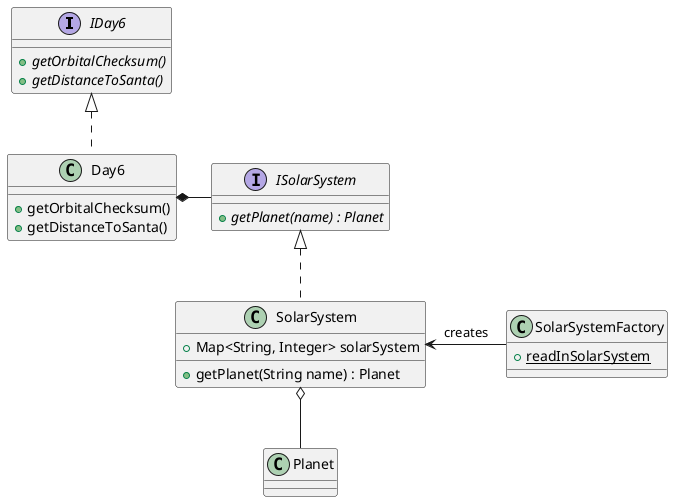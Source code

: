 @startuml
'https://plantuml.com/class-diagram

interface IDay6 {
+{abstract} getOrbitalChecksum()
+{abstract} getDistanceToSanta()
}

class Day6 {
+getOrbitalChecksum()
+getDistanceToSanta()
}


class SolarSystem {
+Map<String, Integer> solarSystem
+getPlanet(String name) : Planet
}

class SolarSystemFactory {
+{static} readInSolarSystem
}

interface ISolarSystem {
+{abstract} getPlanet(name) : Planet
}


class Planet {

}


SolarSystem <- SolarSystemFactory: creates
Day6 *- ISolarSystem
IDay6 <|.. Day6
ISolarSystem <|.. SolarSystem

SolarSystem o-- Planet

@enduml